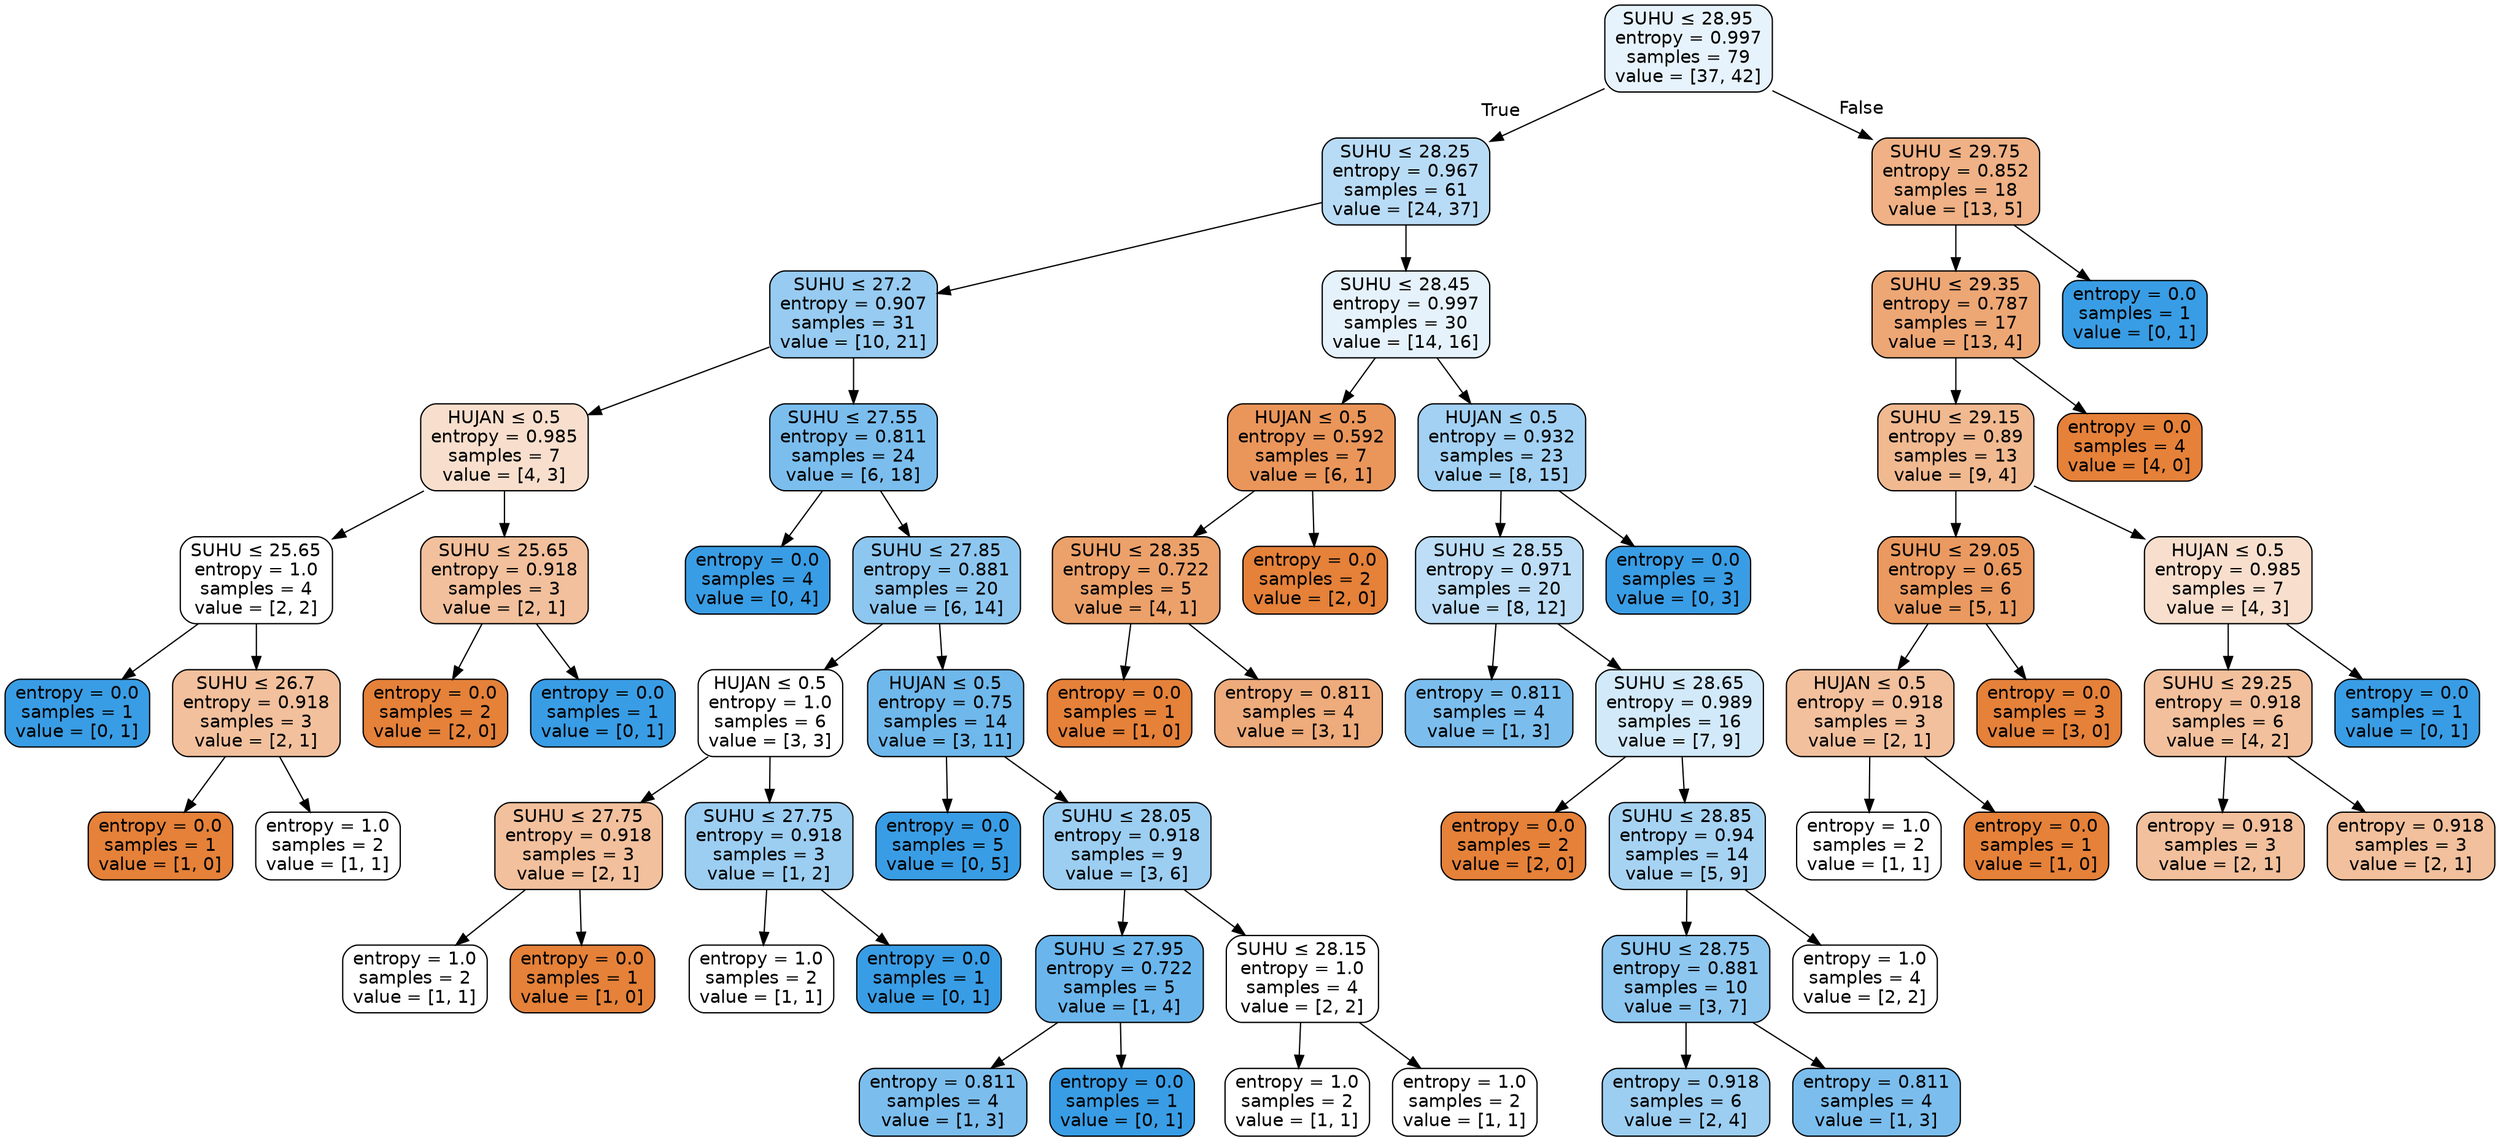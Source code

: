 digraph Tree {
node [shape=box, style="filled, rounded", color="black", fontname=helvetica] ;
edge [fontname=helvetica] ;
0 [label=<SUHU &le; 28.95<br/>entropy = 0.997<br/>samples = 79<br/>value = [37, 42]>, fillcolor="#399de51e"] ;
1 [label=<SUHU &le; 28.25<br/>entropy = 0.967<br/>samples = 61<br/>value = [24, 37]>, fillcolor="#399de55a"] ;
0 -> 1 [labeldistance=2.5, labelangle=45, headlabel="True"] ;
2 [label=<SUHU &le; 27.2<br/>entropy = 0.907<br/>samples = 31<br/>value = [10, 21]>, fillcolor="#399de586"] ;
1 -> 2 ;
3 [label=<HUJAN &le; 0.5<br/>entropy = 0.985<br/>samples = 7<br/>value = [4, 3]>, fillcolor="#e5813940"] ;
2 -> 3 ;
4 [label=<SUHU &le; 25.65<br/>entropy = 1.0<br/>samples = 4<br/>value = [2, 2]>, fillcolor="#e5813900"] ;
3 -> 4 ;
5 [label=<entropy = 0.0<br/>samples = 1<br/>value = [0, 1]>, fillcolor="#399de5ff"] ;
4 -> 5 ;
6 [label=<SUHU &le; 26.7<br/>entropy = 0.918<br/>samples = 3<br/>value = [2, 1]>, fillcolor="#e581397f"] ;
4 -> 6 ;
7 [label=<entropy = 0.0<br/>samples = 1<br/>value = [1, 0]>, fillcolor="#e58139ff"] ;
6 -> 7 ;
8 [label=<entropy = 1.0<br/>samples = 2<br/>value = [1, 1]>, fillcolor="#e5813900"] ;
6 -> 8 ;
9 [label=<SUHU &le; 25.65<br/>entropy = 0.918<br/>samples = 3<br/>value = [2, 1]>, fillcolor="#e581397f"] ;
3 -> 9 ;
10 [label=<entropy = 0.0<br/>samples = 2<br/>value = [2, 0]>, fillcolor="#e58139ff"] ;
9 -> 10 ;
11 [label=<entropy = 0.0<br/>samples = 1<br/>value = [0, 1]>, fillcolor="#399de5ff"] ;
9 -> 11 ;
12 [label=<SUHU &le; 27.55<br/>entropy = 0.811<br/>samples = 24<br/>value = [6, 18]>, fillcolor="#399de5aa"] ;
2 -> 12 ;
13 [label=<entropy = 0.0<br/>samples = 4<br/>value = [0, 4]>, fillcolor="#399de5ff"] ;
12 -> 13 ;
14 [label=<SUHU &le; 27.85<br/>entropy = 0.881<br/>samples = 20<br/>value = [6, 14]>, fillcolor="#399de592"] ;
12 -> 14 ;
15 [label=<HUJAN &le; 0.5<br/>entropy = 1.0<br/>samples = 6<br/>value = [3, 3]>, fillcolor="#e5813900"] ;
14 -> 15 ;
16 [label=<SUHU &le; 27.75<br/>entropy = 0.918<br/>samples = 3<br/>value = [2, 1]>, fillcolor="#e581397f"] ;
15 -> 16 ;
17 [label=<entropy = 1.0<br/>samples = 2<br/>value = [1, 1]>, fillcolor="#e5813900"] ;
16 -> 17 ;
18 [label=<entropy = 0.0<br/>samples = 1<br/>value = [1, 0]>, fillcolor="#e58139ff"] ;
16 -> 18 ;
19 [label=<SUHU &le; 27.75<br/>entropy = 0.918<br/>samples = 3<br/>value = [1, 2]>, fillcolor="#399de57f"] ;
15 -> 19 ;
20 [label=<entropy = 1.0<br/>samples = 2<br/>value = [1, 1]>, fillcolor="#e5813900"] ;
19 -> 20 ;
21 [label=<entropy = 0.0<br/>samples = 1<br/>value = [0, 1]>, fillcolor="#399de5ff"] ;
19 -> 21 ;
22 [label=<HUJAN &le; 0.5<br/>entropy = 0.75<br/>samples = 14<br/>value = [3, 11]>, fillcolor="#399de5b9"] ;
14 -> 22 ;
23 [label=<entropy = 0.0<br/>samples = 5<br/>value = [0, 5]>, fillcolor="#399de5ff"] ;
22 -> 23 ;
24 [label=<SUHU &le; 28.05<br/>entropy = 0.918<br/>samples = 9<br/>value = [3, 6]>, fillcolor="#399de57f"] ;
22 -> 24 ;
25 [label=<SUHU &le; 27.95<br/>entropy = 0.722<br/>samples = 5<br/>value = [1, 4]>, fillcolor="#399de5bf"] ;
24 -> 25 ;
26 [label=<entropy = 0.811<br/>samples = 4<br/>value = [1, 3]>, fillcolor="#399de5aa"] ;
25 -> 26 ;
27 [label=<entropy = 0.0<br/>samples = 1<br/>value = [0, 1]>, fillcolor="#399de5ff"] ;
25 -> 27 ;
28 [label=<SUHU &le; 28.15<br/>entropy = 1.0<br/>samples = 4<br/>value = [2, 2]>, fillcolor="#e5813900"] ;
24 -> 28 ;
29 [label=<entropy = 1.0<br/>samples = 2<br/>value = [1, 1]>, fillcolor="#e5813900"] ;
28 -> 29 ;
30 [label=<entropy = 1.0<br/>samples = 2<br/>value = [1, 1]>, fillcolor="#e5813900"] ;
28 -> 30 ;
31 [label=<SUHU &le; 28.45<br/>entropy = 0.997<br/>samples = 30<br/>value = [14, 16]>, fillcolor="#399de520"] ;
1 -> 31 ;
32 [label=<HUJAN &le; 0.5<br/>entropy = 0.592<br/>samples = 7<br/>value = [6, 1]>, fillcolor="#e58139d4"] ;
31 -> 32 ;
33 [label=<SUHU &le; 28.35<br/>entropy = 0.722<br/>samples = 5<br/>value = [4, 1]>, fillcolor="#e58139bf"] ;
32 -> 33 ;
34 [label=<entropy = 0.0<br/>samples = 1<br/>value = [1, 0]>, fillcolor="#e58139ff"] ;
33 -> 34 ;
35 [label=<entropy = 0.811<br/>samples = 4<br/>value = [3, 1]>, fillcolor="#e58139aa"] ;
33 -> 35 ;
36 [label=<entropy = 0.0<br/>samples = 2<br/>value = [2, 0]>, fillcolor="#e58139ff"] ;
32 -> 36 ;
37 [label=<HUJAN &le; 0.5<br/>entropy = 0.932<br/>samples = 23<br/>value = [8, 15]>, fillcolor="#399de577"] ;
31 -> 37 ;
38 [label=<SUHU &le; 28.55<br/>entropy = 0.971<br/>samples = 20<br/>value = [8, 12]>, fillcolor="#399de555"] ;
37 -> 38 ;
39 [label=<entropy = 0.811<br/>samples = 4<br/>value = [1, 3]>, fillcolor="#399de5aa"] ;
38 -> 39 ;
40 [label=<SUHU &le; 28.65<br/>entropy = 0.989<br/>samples = 16<br/>value = [7, 9]>, fillcolor="#399de539"] ;
38 -> 40 ;
41 [label=<entropy = 0.0<br/>samples = 2<br/>value = [2, 0]>, fillcolor="#e58139ff"] ;
40 -> 41 ;
42 [label=<SUHU &le; 28.85<br/>entropy = 0.94<br/>samples = 14<br/>value = [5, 9]>, fillcolor="#399de571"] ;
40 -> 42 ;
43 [label=<SUHU &le; 28.75<br/>entropy = 0.881<br/>samples = 10<br/>value = [3, 7]>, fillcolor="#399de592"] ;
42 -> 43 ;
44 [label=<entropy = 0.918<br/>samples = 6<br/>value = [2, 4]>, fillcolor="#399de57f"] ;
43 -> 44 ;
45 [label=<entropy = 0.811<br/>samples = 4<br/>value = [1, 3]>, fillcolor="#399de5aa"] ;
43 -> 45 ;
46 [label=<entropy = 1.0<br/>samples = 4<br/>value = [2, 2]>, fillcolor="#e5813900"] ;
42 -> 46 ;
47 [label=<entropy = 0.0<br/>samples = 3<br/>value = [0, 3]>, fillcolor="#399de5ff"] ;
37 -> 47 ;
48 [label=<SUHU &le; 29.75<br/>entropy = 0.852<br/>samples = 18<br/>value = [13, 5]>, fillcolor="#e581399d"] ;
0 -> 48 [labeldistance=2.5, labelangle=-45, headlabel="False"] ;
49 [label=<SUHU &le; 29.35<br/>entropy = 0.787<br/>samples = 17<br/>value = [13, 4]>, fillcolor="#e58139b1"] ;
48 -> 49 ;
50 [label=<SUHU &le; 29.15<br/>entropy = 0.89<br/>samples = 13<br/>value = [9, 4]>, fillcolor="#e581398e"] ;
49 -> 50 ;
51 [label=<SUHU &le; 29.05<br/>entropy = 0.65<br/>samples = 6<br/>value = [5, 1]>, fillcolor="#e58139cc"] ;
50 -> 51 ;
52 [label=<HUJAN &le; 0.5<br/>entropy = 0.918<br/>samples = 3<br/>value = [2, 1]>, fillcolor="#e581397f"] ;
51 -> 52 ;
53 [label=<entropy = 1.0<br/>samples = 2<br/>value = [1, 1]>, fillcolor="#e5813900"] ;
52 -> 53 ;
54 [label=<entropy = 0.0<br/>samples = 1<br/>value = [1, 0]>, fillcolor="#e58139ff"] ;
52 -> 54 ;
55 [label=<entropy = 0.0<br/>samples = 3<br/>value = [3, 0]>, fillcolor="#e58139ff"] ;
51 -> 55 ;
56 [label=<HUJAN &le; 0.5<br/>entropy = 0.985<br/>samples = 7<br/>value = [4, 3]>, fillcolor="#e5813940"] ;
50 -> 56 ;
57 [label=<SUHU &le; 29.25<br/>entropy = 0.918<br/>samples = 6<br/>value = [4, 2]>, fillcolor="#e581397f"] ;
56 -> 57 ;
58 [label=<entropy = 0.918<br/>samples = 3<br/>value = [2, 1]>, fillcolor="#e581397f"] ;
57 -> 58 ;
59 [label=<entropy = 0.918<br/>samples = 3<br/>value = [2, 1]>, fillcolor="#e581397f"] ;
57 -> 59 ;
60 [label=<entropy = 0.0<br/>samples = 1<br/>value = [0, 1]>, fillcolor="#399de5ff"] ;
56 -> 60 ;
61 [label=<entropy = 0.0<br/>samples = 4<br/>value = [4, 0]>, fillcolor="#e58139ff"] ;
49 -> 61 ;
62 [label=<entropy = 0.0<br/>samples = 1<br/>value = [0, 1]>, fillcolor="#399de5ff"] ;
48 -> 62 ;
}